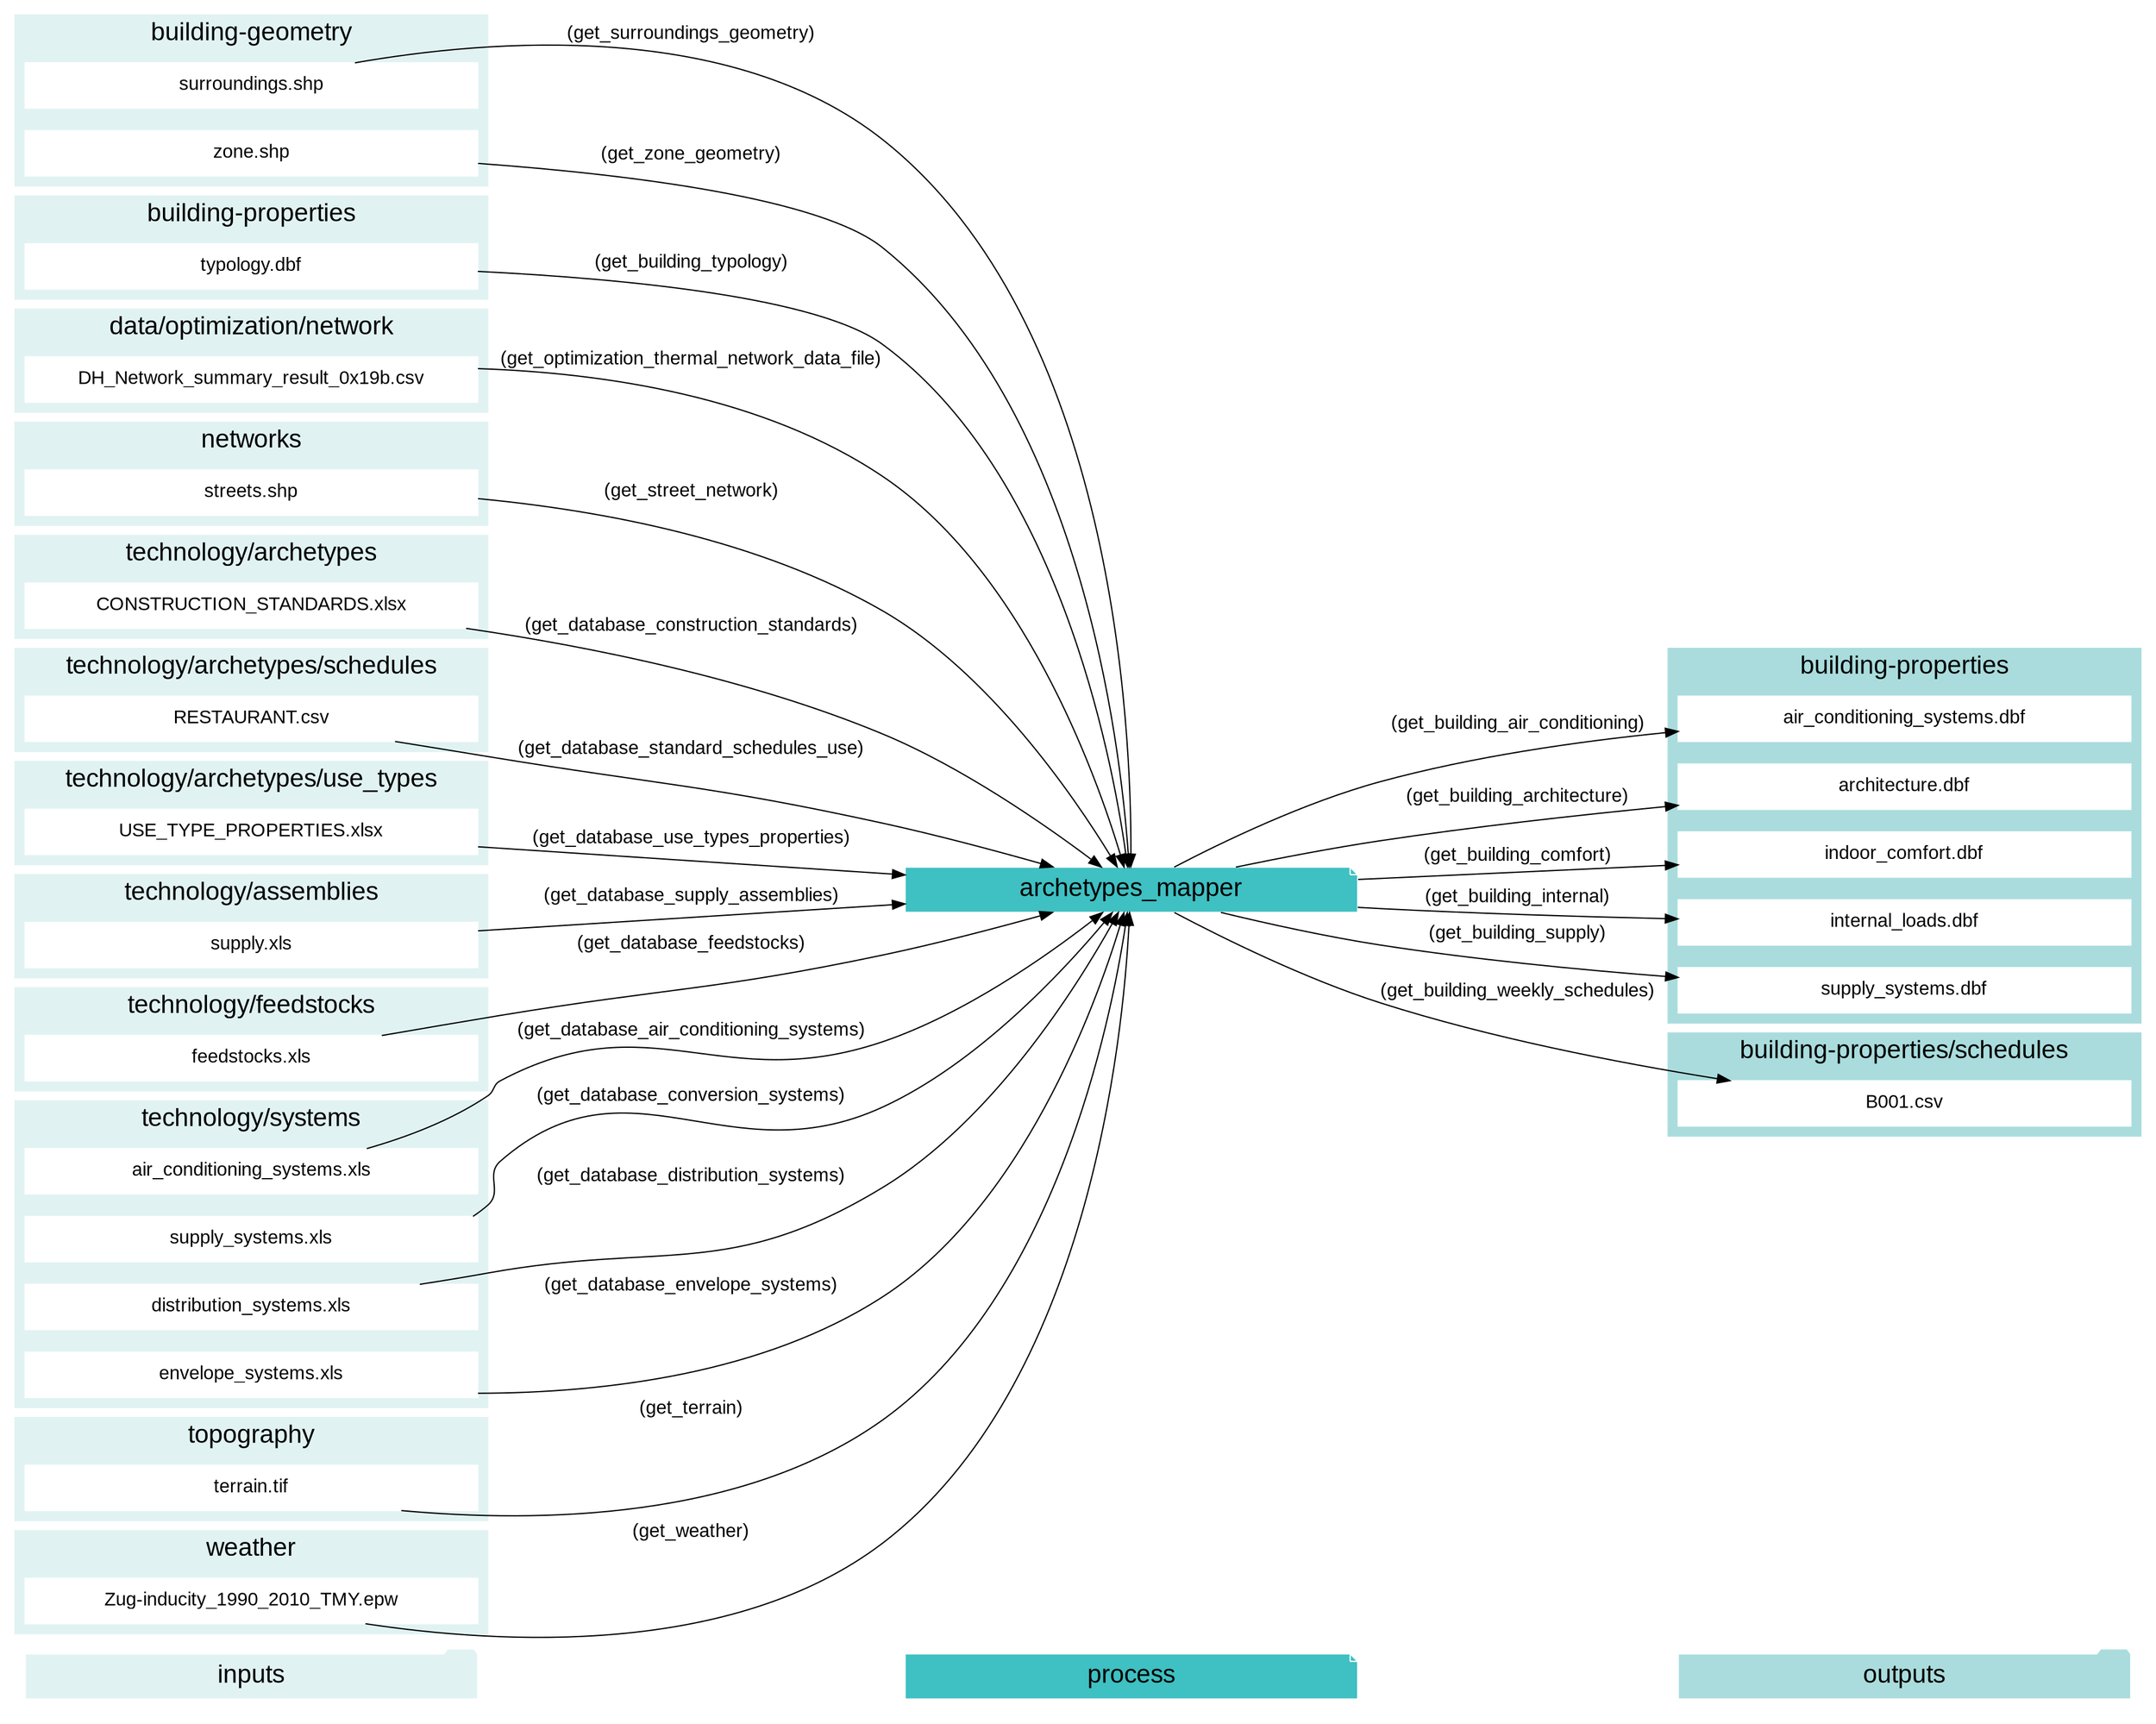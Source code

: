 digraph trace_inputlocator {
    rankdir="LR";
    graph [overlap=false, fontname=arial];
    node [shape=box, style=filled, color=white, fontsize=15, fontname=arial, fixedsize=true, width=5];
    edge [fontname=arial, fontsize = 15]
    newrank=true
    subgraph cluster_legend {
    fontsize=25
    style=invis
    "process"[style=filled, fillcolor="#3FC0C2", shape=note, fontsize=20, fontname="arial"]
    "inputs" [style=filled, shape=folder, color=white, fillcolor="#E1F2F2", fontsize=20]
    "outputs"[style=filled, shape=folder, color=white, fillcolor="#aadcdd", fontsize=20]
    "inputs"->"process"[style=invis]
    "process"->"outputs"[style=invis]
    }
    "archetypes_mapper"[style=filled, color=white, fillcolor="#3FC0C2", shape=note, fontsize=20, fontname=arial];
    subgraph cluster_0_in {
        style = filled;
        color = "#E1F2F2";
        fontsize = 20;
        rank=same;
        label="building-geometry";
        "surroundings.shp"
        "zone.shp"
    }
    subgraph cluster_1_in {
        style = filled;
        color = "#E1F2F2";
        fontsize = 20;
        rank=same;
        label="building-properties";
        "typology.dbf"
    }
    subgraph cluster_1_out {
        style = filled;
        color = "#aadcdd";
        fontsize = 20;
        rank=same;
        label="building-properties";
        "air_conditioning_systems.dbf"
        "architecture.dbf"
        "indoor_comfort.dbf"
        "internal_loads.dbf"
        "supply_systems.dbf"
    }
    subgraph cluster_2_out {
        style = filled;
        color = "#aadcdd";
        fontsize = 20;
        rank=same;
        label="building-properties/schedules";
        "B001.csv"
    }
    subgraph cluster_3_in {
        style = filled;
        color = "#E1F2F2";
        fontsize = 20;
        rank=same;
        label="data/optimization/network";
        "DH_Network_summary_result_0x19b.csv"
    }
    subgraph cluster_4_in {
        style = filled;
        color = "#E1F2F2";
        fontsize = 20;
        rank=same;
        label="networks";
        "streets.shp"
    }
    subgraph cluster_5_in {
        style = filled;
        color = "#E1F2F2";
        fontsize = 20;
        rank=same;
        label="technology/archetypes";
        "CONSTRUCTION_STANDARDS.xlsx"
    }
    subgraph cluster_6_in {
        style = filled;
        color = "#E1F2F2";
        fontsize = 20;
        rank=same;
        label="technology/archetypes/schedules";
        "RESTAURANT.csv"
    }
    subgraph cluster_7_in {
        style = filled;
        color = "#E1F2F2";
        fontsize = 20;
        rank=same;
        label="technology/archetypes/use_types";
        "USE_TYPE_PROPERTIES.xlsx"
    }
    subgraph cluster_8_in {
        style = filled;
        color = "#E1F2F2";
        fontsize = 20;
        rank=same;
        label="technology/assemblies";
        "supply.xls"
    }
    subgraph cluster_9_in {
        style = filled;
        color = "#E1F2F2";
        fontsize = 20;
        rank=same;
        label="technology/feedstocks";
        "feedstocks.xls"
    }
    subgraph cluster_10_in {
        style = filled;
        color = "#E1F2F2";
        fontsize = 20;
        rank=same;
        label="technology/systems";
        "air_conditioning_systems.xls"
        "supply_systems.xls"
        "distribution_systems.xls"
        "envelope_systems.xls"
    }
    subgraph cluster_11_in {
        style = filled;
        color = "#E1F2F2";
        fontsize = 20;
        rank=same;
        label="topography";
        "terrain.tif"
    }
    subgraph cluster_12_in {
        style = filled;
        color = "#E1F2F2";
        fontsize = 20;
        rank=same;
        label="weather";
        "Zug-inducity_1990_2010_TMY.epw"
    }
    "typology.dbf" -> "archetypes_mapper"[label="(get_building_typology)"]
    "air_conditioning_systems.xls" -> "archetypes_mapper"[label="(get_database_air_conditioning_systems)"]
    "CONSTRUCTION_STANDARDS.xlsx" -> "archetypes_mapper"[label="(get_database_construction_standards)"]
    "supply_systems.xls" -> "archetypes_mapper"[label="(get_database_conversion_systems)"]
    "distribution_systems.xls" -> "archetypes_mapper"[label="(get_database_distribution_systems)"]
    "envelope_systems.xls" -> "archetypes_mapper"[label="(get_database_envelope_systems)"]
    "feedstocks.xls" -> "archetypes_mapper"[label="(get_database_feedstocks)"]
    "RESTAURANT.csv" -> "archetypes_mapper"[label="(get_database_standard_schedules_use)"]
    "supply.xls" -> "archetypes_mapper"[label="(get_database_supply_assemblies)"]
    "USE_TYPE_PROPERTIES.xlsx" -> "archetypes_mapper"[label="(get_database_use_types_properties)"]
    "DH_Network_summary_result_0x19b.csv" -> "archetypes_mapper"[label="(get_optimization_thermal_network_data_file)"]
    "streets.shp" -> "archetypes_mapper"[label="(get_street_network)"]
    "surroundings.shp" -> "archetypes_mapper"[label="(get_surroundings_geometry)"]
    "terrain.tif" -> "archetypes_mapper"[label="(get_terrain)"]
    "Zug-inducity_1990_2010_TMY.epw" -> "archetypes_mapper"[label="(get_weather)"]
    "zone.shp" -> "archetypes_mapper"[label="(get_zone_geometry)"]
    "archetypes_mapper" -> "air_conditioning_systems.dbf"[label="(get_building_air_conditioning)"]
    "archetypes_mapper" -> "architecture.dbf"[label="(get_building_architecture)"]
    "archetypes_mapper" -> "indoor_comfort.dbf"[label="(get_building_comfort)"]
    "archetypes_mapper" -> "internal_loads.dbf"[label="(get_building_internal)"]
    "archetypes_mapper" -> "supply_systems.dbf"[label="(get_building_supply)"]
    "archetypes_mapper" -> "B001.csv"[label="(get_building_weekly_schedules)"]
    }